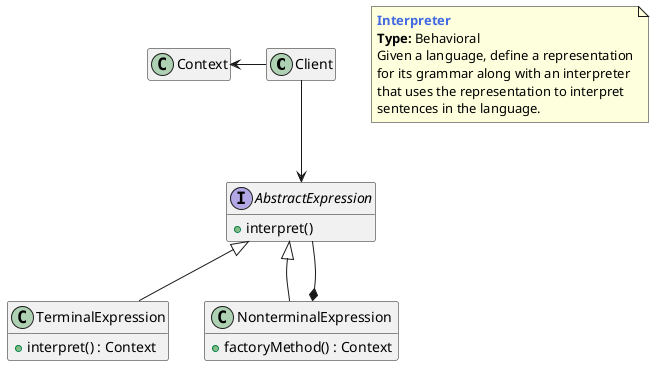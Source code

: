 @startuml INTERPRETER

class Client

class Context

interface AbstractExpression {
    + interpret()
}

class TerminalExpression {
    + interpret() : Context
}

class NonterminalExpression {
    + factoryMethod() : Context
}

hide empty members

Context <- Client
Client --> AbstractExpression
AbstractExpression <|-- TerminalExpression
AbstractExpression <|-- NonterminalExpression
AbstractExpression --* NonterminalExpression

note as N1
    <b><color:royalBlue>Interpreter</color></b>
    <b>Type:</b> Behavioral
    Given a language, define a representation
    for its grammar along with an interpreter
    that uses the representation to interpret
    sentences in the language.
end note

@enduml
